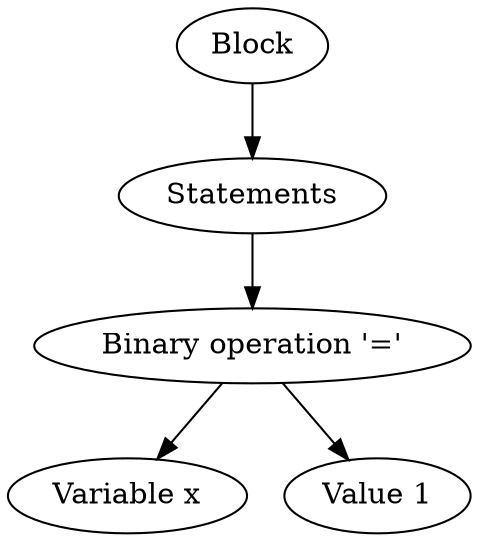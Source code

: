 digraph { 
	0 [label="Block"];
	1 [label="Statements"];
	0 -> 1
	2 [label="Binary operation '='"];
	1 -> 2
	3 [label="Variable x"];
	2 -> 3
	4 [label="Value 1"];
	2 -> 4
}